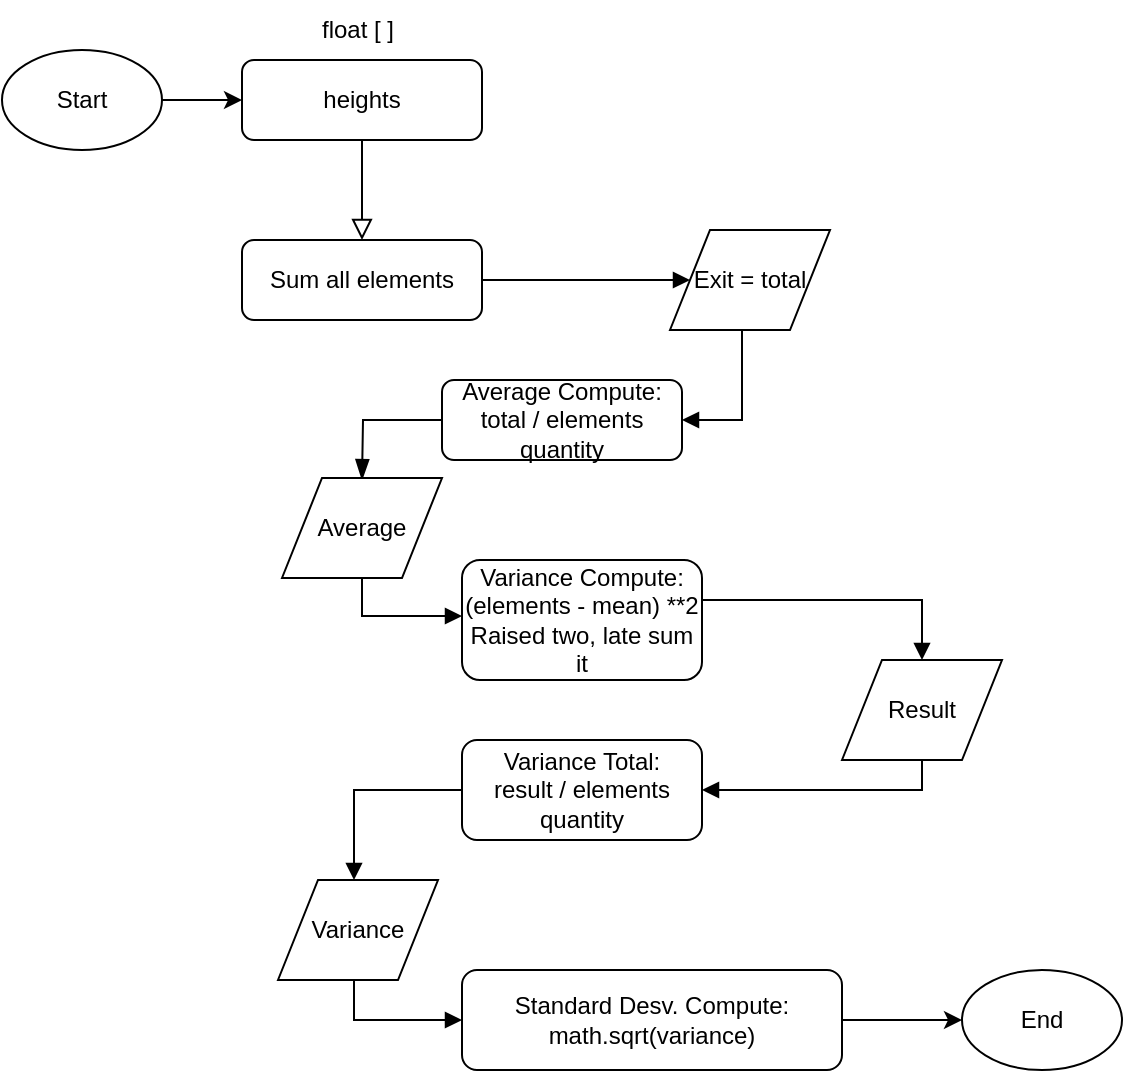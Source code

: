 <mxfile version="26.0.16">
  <diagram id="C5RBs43oDa-KdzZeNtuy" name="Page-1">
    <mxGraphModel dx="1434" dy="738" grid="1" gridSize="10" guides="1" tooltips="1" connect="1" arrows="1" fold="1" page="1" pageScale="1" pageWidth="827" pageHeight="1169" math="0" shadow="0">
      <root>
        <mxCell id="WIyWlLk6GJQsqaUBKTNV-0" />
        <mxCell id="WIyWlLk6GJQsqaUBKTNV-1" parent="WIyWlLk6GJQsqaUBKTNV-0" />
        <mxCell id="WIyWlLk6GJQsqaUBKTNV-2" value="" style="rounded=0;html=1;jettySize=auto;orthogonalLoop=1;fontSize=11;endArrow=block;endFill=0;endSize=8;strokeWidth=1;shadow=0;labelBackgroundColor=none;edgeStyle=orthogonalEdgeStyle;" parent="WIyWlLk6GJQsqaUBKTNV-1" source="WIyWlLk6GJQsqaUBKTNV-3" edge="1">
          <mxGeometry relative="1" as="geometry">
            <mxPoint x="220" y="170" as="targetPoint" />
          </mxGeometry>
        </mxCell>
        <mxCell id="WIyWlLk6GJQsqaUBKTNV-3" value="heights" style="rounded=1;whiteSpace=wrap;html=1;fontSize=12;glass=0;strokeWidth=1;shadow=0;" parent="WIyWlLk6GJQsqaUBKTNV-1" vertex="1">
          <mxGeometry x="160" y="80" width="120" height="40" as="geometry" />
        </mxCell>
        <mxCell id="WIyWlLk6GJQsqaUBKTNV-4" value="" style="rounded=0;html=1;jettySize=auto;orthogonalLoop=1;fontSize=11;endArrow=blockThin;endFill=1;endSize=8;strokeWidth=1;shadow=0;labelBackgroundColor=none;edgeStyle=orthogonalEdgeStyle;exitX=0;exitY=0.5;exitDx=0;exitDy=0;" parent="WIyWlLk6GJQsqaUBKTNV-1" source="WIyWlLk6GJQsqaUBKTNV-7" edge="1">
          <mxGeometry y="20" relative="1" as="geometry">
            <mxPoint as="offset" />
            <mxPoint x="220" y="250" as="sourcePoint" />
            <mxPoint x="220" y="290" as="targetPoint" />
          </mxGeometry>
        </mxCell>
        <mxCell id="WIyWlLk6GJQsqaUBKTNV-5" value="" style="edgeStyle=orthogonalEdgeStyle;rounded=0;html=1;jettySize=auto;orthogonalLoop=1;fontSize=11;endArrow=block;endFill=1;strokeWidth=1;shadow=0;labelBackgroundColor=none;exitX=1;exitY=0.5;exitDx=0;exitDy=0;fillColor=#cce5ff;strokeColor=#000000;entryX=0;entryY=0.5;entryDx=0;entryDy=0;" parent="WIyWlLk6GJQsqaUBKTNV-1" source="y0PSWAYxan3IOYifeoPl-1" edge="1" target="5CLBEwvSfX1bp1Uhf7TP-4">
          <mxGeometry y="10" relative="1" as="geometry">
            <mxPoint as="offset" />
            <mxPoint x="270" y="210" as="sourcePoint" />
            <mxPoint x="360" y="190" as="targetPoint" />
          </mxGeometry>
        </mxCell>
        <mxCell id="WIyWlLk6GJQsqaUBKTNV-7" value="Average Compute:&lt;br&gt;total / elements quantity" style="rounded=1;whiteSpace=wrap;html=1;fontSize=12;glass=0;strokeWidth=1;shadow=0;" parent="WIyWlLk6GJQsqaUBKTNV-1" vertex="1">
          <mxGeometry x="260" y="240" width="120" height="40" as="geometry" />
        </mxCell>
        <mxCell id="WIyWlLk6GJQsqaUBKTNV-11" value="Variance Total:&lt;br&gt;result / elements quantity" style="rounded=1;whiteSpace=wrap;html=1;fontSize=12;glass=0;strokeWidth=1;shadow=0;" parent="WIyWlLk6GJQsqaUBKTNV-1" vertex="1">
          <mxGeometry x="270" y="420" width="120" height="50" as="geometry" />
        </mxCell>
        <mxCell id="WIyWlLk6GJQsqaUBKTNV-12" value="Variance Compute:&lt;br&gt;(elements - mean) **2&lt;div&gt;Raised two, late sum it&lt;/div&gt;" style="rounded=1;whiteSpace=wrap;html=1;fontSize=12;glass=0;strokeWidth=1;shadow=0;" parent="WIyWlLk6GJQsqaUBKTNV-1" vertex="1">
          <mxGeometry x="270" y="330" width="120" height="60" as="geometry" />
        </mxCell>
        <mxCell id="y0PSWAYxan3IOYifeoPl-0" value="float [ ]" style="text;html=1;align=center;verticalAlign=middle;whiteSpace=wrap;rounded=0;" parent="WIyWlLk6GJQsqaUBKTNV-1" vertex="1">
          <mxGeometry x="188" y="50" width="60" height="30" as="geometry" />
        </mxCell>
        <mxCell id="y0PSWAYxan3IOYifeoPl-1" value="Sum all elements" style="rounded=1;whiteSpace=wrap;html=1;fontSize=12;glass=0;strokeWidth=1;shadow=0;" parent="WIyWlLk6GJQsqaUBKTNV-1" vertex="1">
          <mxGeometry x="160" y="170" width="120" height="40" as="geometry" />
        </mxCell>
        <mxCell id="y0PSWAYxan3IOYifeoPl-3" value="" style="edgeStyle=orthogonalEdgeStyle;rounded=0;html=1;jettySize=auto;orthogonalLoop=1;fontSize=11;endArrow=block;endFill=1;strokeWidth=1;shadow=0;labelBackgroundColor=none;exitX=0.5;exitY=1;exitDx=0;exitDy=0;fillColor=#cce5ff;strokeColor=#000000;entryX=1;entryY=0.5;entryDx=0;entryDy=0;" parent="WIyWlLk6GJQsqaUBKTNV-1" target="WIyWlLk6GJQsqaUBKTNV-7" edge="1">
          <mxGeometry y="10" relative="1" as="geometry">
            <mxPoint as="offset" />
            <mxPoint x="410" y="205" as="sourcePoint" />
            <mxPoint x="400" y="260" as="targetPoint" />
            <Array as="points">
              <mxPoint x="410" y="260" />
            </Array>
          </mxGeometry>
        </mxCell>
        <mxCell id="y0PSWAYxan3IOYifeoPl-5" value="" style="edgeStyle=orthogonalEdgeStyle;rounded=0;html=1;jettySize=auto;orthogonalLoop=1;fontSize=11;endArrow=block;endFill=1;strokeWidth=1;shadow=0;labelBackgroundColor=none;exitX=0.5;exitY=1;exitDx=0;exitDy=0;fillColor=#cce5ff;strokeColor=#000000;" parent="WIyWlLk6GJQsqaUBKTNV-1" edge="1">
          <mxGeometry y="10" relative="1" as="geometry">
            <mxPoint as="offset" />
            <mxPoint x="220" y="318" as="sourcePoint" />
            <mxPoint x="270" y="358" as="targetPoint" />
            <Array as="points">
              <mxPoint x="220" y="358" />
            </Array>
          </mxGeometry>
        </mxCell>
        <mxCell id="y0PSWAYxan3IOYifeoPl-6" value="" style="edgeStyle=orthogonalEdgeStyle;rounded=0;html=1;jettySize=auto;orthogonalLoop=1;fontSize=11;endArrow=block;endFill=1;strokeWidth=1;shadow=0;labelBackgroundColor=none;exitX=1;exitY=0.5;exitDx=0;exitDy=0;fillColor=#cce5ff;strokeColor=#000000;entryX=0.5;entryY=0;entryDx=0;entryDy=0;" parent="WIyWlLk6GJQsqaUBKTNV-1" source="WIyWlLk6GJQsqaUBKTNV-12" edge="1" target="5CLBEwvSfX1bp1Uhf7TP-6">
          <mxGeometry y="10" relative="1" as="geometry">
            <mxPoint as="offset" />
            <mxPoint x="430" y="350" as="sourcePoint" />
            <mxPoint x="500" y="390" as="targetPoint" />
            <Array as="points">
              <mxPoint x="390" y="350" />
              <mxPoint x="500" y="350" />
            </Array>
          </mxGeometry>
        </mxCell>
        <mxCell id="y0PSWAYxan3IOYifeoPl-8" value="" style="edgeStyle=orthogonalEdgeStyle;rounded=0;html=1;jettySize=auto;orthogonalLoop=1;fontSize=11;endArrow=block;endFill=1;strokeWidth=1;shadow=0;labelBackgroundColor=none;fillColor=#cce5ff;strokeColor=#000000;entryX=1;entryY=0.5;entryDx=0;entryDy=0;exitX=0.5;exitY=1;exitDx=0;exitDy=0;" parent="WIyWlLk6GJQsqaUBKTNV-1" target="WIyWlLk6GJQsqaUBKTNV-11" edge="1">
          <mxGeometry y="10" relative="1" as="geometry">
            <mxPoint as="offset" />
            <mxPoint x="500" y="422" as="sourcePoint" />
            <mxPoint x="460" y="480" as="targetPoint" />
            <Array as="points">
              <mxPoint x="500" y="445" />
            </Array>
          </mxGeometry>
        </mxCell>
        <mxCell id="y0PSWAYxan3IOYifeoPl-9" value="" style="edgeStyle=orthogonalEdgeStyle;rounded=0;html=1;jettySize=auto;orthogonalLoop=1;fontSize=11;endArrow=block;endFill=1;strokeWidth=1;shadow=0;labelBackgroundColor=none;fillColor=#cce5ff;strokeColor=#000000;exitX=0;exitY=0.5;exitDx=0;exitDy=0;" parent="WIyWlLk6GJQsqaUBKTNV-1" edge="1">
          <mxGeometry y="10" relative="1" as="geometry">
            <mxPoint as="offset" />
            <mxPoint x="270" y="445" as="sourcePoint" />
            <mxPoint x="216" y="490" as="targetPoint" />
            <Array as="points">
              <mxPoint x="216" y="445" />
            </Array>
          </mxGeometry>
        </mxCell>
        <mxCell id="5CLBEwvSfX1bp1Uhf7TP-2" style="edgeStyle=orthogonalEdgeStyle;rounded=0;orthogonalLoop=1;jettySize=auto;html=1;entryX=0;entryY=0.5;entryDx=0;entryDy=0;" edge="1" parent="WIyWlLk6GJQsqaUBKTNV-1" source="y0PSWAYxan3IOYifeoPl-10" target="5CLBEwvSfX1bp1Uhf7TP-1">
          <mxGeometry relative="1" as="geometry" />
        </mxCell>
        <mxCell id="y0PSWAYxan3IOYifeoPl-10" value="Standard Desv. Compute:&lt;br&gt;math.sqrt(variance)" style="rounded=1;whiteSpace=wrap;html=1;fontSize=12;glass=0;strokeWidth=1;shadow=0;" parent="WIyWlLk6GJQsqaUBKTNV-1" vertex="1">
          <mxGeometry x="270" y="535" width="190" height="50" as="geometry" />
        </mxCell>
        <mxCell id="y0PSWAYxan3IOYifeoPl-16" value="" style="edgeStyle=orthogonalEdgeStyle;rounded=0;html=1;jettySize=auto;orthogonalLoop=1;fontSize=11;endArrow=block;endFill=1;strokeWidth=1;shadow=0;labelBackgroundColor=none;exitX=0.5;exitY=1;exitDx=0;exitDy=0;fillColor=#cce5ff;strokeColor=#000000;entryX=0;entryY=0.5;entryDx=0;entryDy=0;" parent="WIyWlLk6GJQsqaUBKTNV-1" target="y0PSWAYxan3IOYifeoPl-10" edge="1">
          <mxGeometry y="10" relative="1" as="geometry">
            <mxPoint as="offset" />
            <mxPoint x="216" y="520" as="sourcePoint" />
            <mxPoint x="266" y="560" as="targetPoint" />
            <Array as="points">
              <mxPoint x="216" y="560" />
            </Array>
          </mxGeometry>
        </mxCell>
        <mxCell id="5CLBEwvSfX1bp1Uhf7TP-3" style="edgeStyle=orthogonalEdgeStyle;rounded=0;orthogonalLoop=1;jettySize=auto;html=1;entryX=0;entryY=0.5;entryDx=0;entryDy=0;" edge="1" parent="WIyWlLk6GJQsqaUBKTNV-1" source="5CLBEwvSfX1bp1Uhf7TP-0" target="WIyWlLk6GJQsqaUBKTNV-3">
          <mxGeometry relative="1" as="geometry" />
        </mxCell>
        <mxCell id="5CLBEwvSfX1bp1Uhf7TP-0" value="Start" style="ellipse;whiteSpace=wrap;html=1;" vertex="1" parent="WIyWlLk6GJQsqaUBKTNV-1">
          <mxGeometry x="40" y="75" width="80" height="50" as="geometry" />
        </mxCell>
        <mxCell id="5CLBEwvSfX1bp1Uhf7TP-1" value="End" style="ellipse;whiteSpace=wrap;html=1;" vertex="1" parent="WIyWlLk6GJQsqaUBKTNV-1">
          <mxGeometry x="520" y="535" width="80" height="50" as="geometry" />
        </mxCell>
        <mxCell id="5CLBEwvSfX1bp1Uhf7TP-4" value="Exit = total" style="shape=parallelogram;perimeter=parallelogramPerimeter;whiteSpace=wrap;html=1;fixedSize=1;" vertex="1" parent="WIyWlLk6GJQsqaUBKTNV-1">
          <mxGeometry x="374" y="165" width="80" height="50" as="geometry" />
        </mxCell>
        <mxCell id="5CLBEwvSfX1bp1Uhf7TP-5" value="Average" style="shape=parallelogram;perimeter=parallelogramPerimeter;whiteSpace=wrap;html=1;fixedSize=1;" vertex="1" parent="WIyWlLk6GJQsqaUBKTNV-1">
          <mxGeometry x="180" y="289" width="80" height="50" as="geometry" />
        </mxCell>
        <mxCell id="5CLBEwvSfX1bp1Uhf7TP-6" value="Result" style="shape=parallelogram;perimeter=parallelogramPerimeter;whiteSpace=wrap;html=1;fixedSize=1;" vertex="1" parent="WIyWlLk6GJQsqaUBKTNV-1">
          <mxGeometry x="460" y="380" width="80" height="50" as="geometry" />
        </mxCell>
        <mxCell id="5CLBEwvSfX1bp1Uhf7TP-7" value="Variance" style="shape=parallelogram;perimeter=parallelogramPerimeter;whiteSpace=wrap;html=1;fixedSize=1;" vertex="1" parent="WIyWlLk6GJQsqaUBKTNV-1">
          <mxGeometry x="178" y="490" width="80" height="50" as="geometry" />
        </mxCell>
      </root>
    </mxGraphModel>
  </diagram>
</mxfile>
